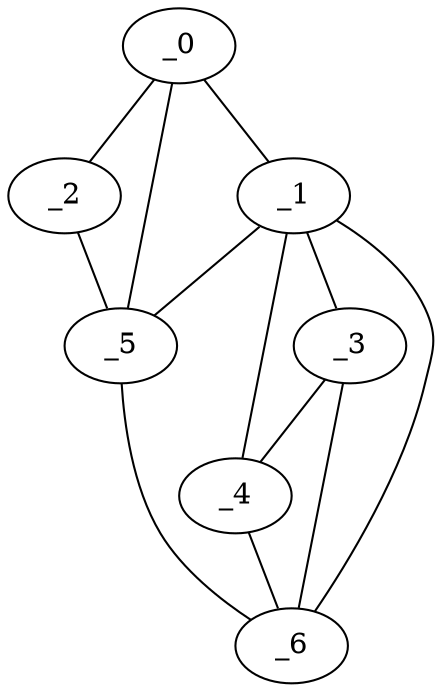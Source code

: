 graph "obj33__255.gxl" {
	_0	 [x=55,
		y=35];
	_1	 [x=59,
		y=56];
	_0 -- _1	 [valence=1];
	_2	 [x=65,
		y=2];
	_0 -- _2	 [valence=1];
	_5	 [x=75,
		y=34];
	_0 -- _5	 [valence=2];
	_3	 [x=74,
		y=63];
	_1 -- _3	 [valence=2];
	_4	 [x=74,
		y=124];
	_1 -- _4	 [valence=1];
	_1 -- _5	 [valence=2];
	_6	 [x=78,
		y=50];
	_1 -- _6	 [valence=2];
	_2 -- _5	 [valence=1];
	_3 -- _4	 [valence=1];
	_3 -- _6	 [valence=2];
	_4 -- _6	 [valence=1];
	_5 -- _6	 [valence=1];
}
